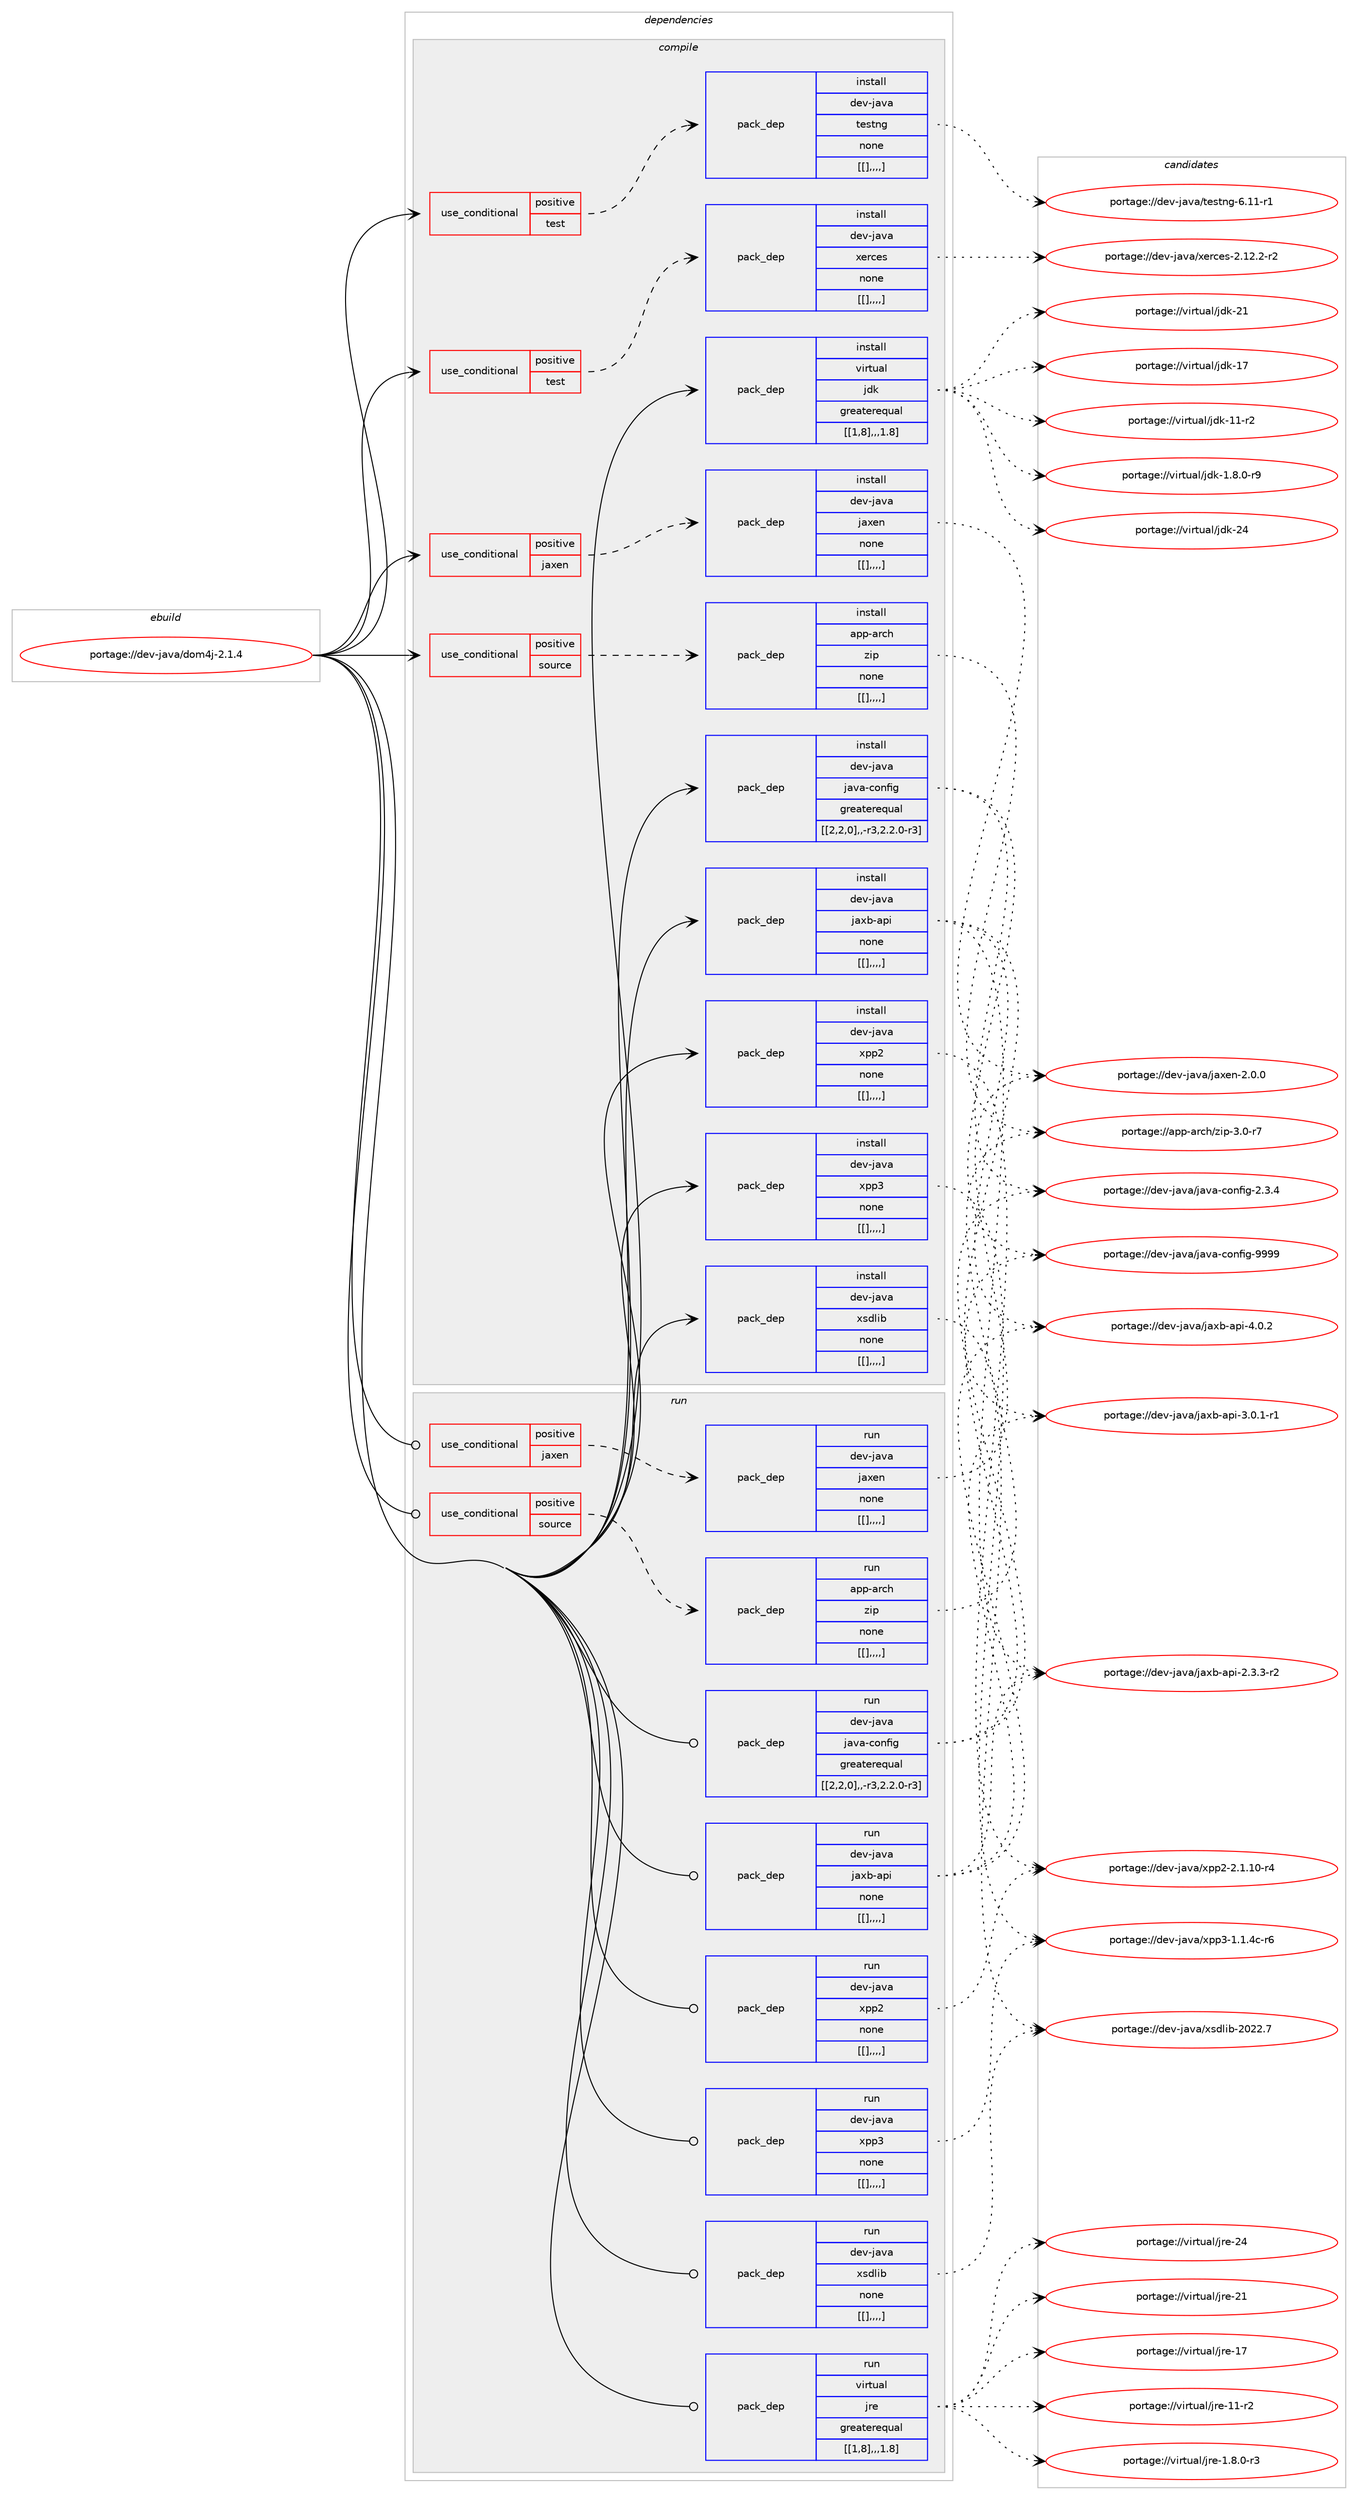 digraph prolog {

# *************
# Graph options
# *************

newrank=true;
concentrate=true;
compound=true;
graph [rankdir=LR,fontname=Helvetica,fontsize=10,ranksep=1.5];#, ranksep=2.5, nodesep=0.2];
edge  [arrowhead=vee];
node  [fontname=Helvetica,fontsize=10];

# **********
# The ebuild
# **********

subgraph cluster_leftcol {
color=gray;
label=<<i>ebuild</i>>;
id [label="portage://dev-java/dom4j-2.1.4", color=red, width=4, href="../dev-java/dom4j-2.1.4.svg"];
}

# ****************
# The dependencies
# ****************

subgraph cluster_midcol {
color=gray;
label=<<i>dependencies</i>>;
subgraph cluster_compile {
fillcolor="#eeeeee";
style=filled;
label=<<i>compile</i>>;
subgraph cond22067 {
dependency94052 [label=<<TABLE BORDER="0" CELLBORDER="1" CELLSPACING="0" CELLPADDING="4"><TR><TD ROWSPAN="3" CELLPADDING="10">use_conditional</TD></TR><TR><TD>positive</TD></TR><TR><TD>jaxen</TD></TR></TABLE>>, shape=none, color=red];
subgraph pack70934 {
dependency94053 [label=<<TABLE BORDER="0" CELLBORDER="1" CELLSPACING="0" CELLPADDING="4" WIDTH="220"><TR><TD ROWSPAN="6" CELLPADDING="30">pack_dep</TD></TR><TR><TD WIDTH="110">install</TD></TR><TR><TD>dev-java</TD></TR><TR><TD>jaxen</TD></TR><TR><TD>none</TD></TR><TR><TD>[[],,,,]</TD></TR></TABLE>>, shape=none, color=blue];
}
dependency94052:e -> dependency94053:w [weight=20,style="dashed",arrowhead="vee"];
}
id:e -> dependency94052:w [weight=20,style="solid",arrowhead="vee"];
subgraph cond22068 {
dependency94054 [label=<<TABLE BORDER="0" CELLBORDER="1" CELLSPACING="0" CELLPADDING="4"><TR><TD ROWSPAN="3" CELLPADDING="10">use_conditional</TD></TR><TR><TD>positive</TD></TR><TR><TD>source</TD></TR></TABLE>>, shape=none, color=red];
subgraph pack70935 {
dependency94055 [label=<<TABLE BORDER="0" CELLBORDER="1" CELLSPACING="0" CELLPADDING="4" WIDTH="220"><TR><TD ROWSPAN="6" CELLPADDING="30">pack_dep</TD></TR><TR><TD WIDTH="110">install</TD></TR><TR><TD>app-arch</TD></TR><TR><TD>zip</TD></TR><TR><TD>none</TD></TR><TR><TD>[[],,,,]</TD></TR></TABLE>>, shape=none, color=blue];
}
dependency94054:e -> dependency94055:w [weight=20,style="dashed",arrowhead="vee"];
}
id:e -> dependency94054:w [weight=20,style="solid",arrowhead="vee"];
subgraph cond22069 {
dependency94056 [label=<<TABLE BORDER="0" CELLBORDER="1" CELLSPACING="0" CELLPADDING="4"><TR><TD ROWSPAN="3" CELLPADDING="10">use_conditional</TD></TR><TR><TD>positive</TD></TR><TR><TD>test</TD></TR></TABLE>>, shape=none, color=red];
subgraph pack70936 {
dependency94057 [label=<<TABLE BORDER="0" CELLBORDER="1" CELLSPACING="0" CELLPADDING="4" WIDTH="220"><TR><TD ROWSPAN="6" CELLPADDING="30">pack_dep</TD></TR><TR><TD WIDTH="110">install</TD></TR><TR><TD>dev-java</TD></TR><TR><TD>testng</TD></TR><TR><TD>none</TD></TR><TR><TD>[[],,,,]</TD></TR></TABLE>>, shape=none, color=blue];
}
dependency94056:e -> dependency94057:w [weight=20,style="dashed",arrowhead="vee"];
}
id:e -> dependency94056:w [weight=20,style="solid",arrowhead="vee"];
subgraph cond22070 {
dependency94058 [label=<<TABLE BORDER="0" CELLBORDER="1" CELLSPACING="0" CELLPADDING="4"><TR><TD ROWSPAN="3" CELLPADDING="10">use_conditional</TD></TR><TR><TD>positive</TD></TR><TR><TD>test</TD></TR></TABLE>>, shape=none, color=red];
subgraph pack70937 {
dependency94059 [label=<<TABLE BORDER="0" CELLBORDER="1" CELLSPACING="0" CELLPADDING="4" WIDTH="220"><TR><TD ROWSPAN="6" CELLPADDING="30">pack_dep</TD></TR><TR><TD WIDTH="110">install</TD></TR><TR><TD>dev-java</TD></TR><TR><TD>xerces</TD></TR><TR><TD>none</TD></TR><TR><TD>[[],,,,]</TD></TR></TABLE>>, shape=none, color=blue];
}
dependency94058:e -> dependency94059:w [weight=20,style="dashed",arrowhead="vee"];
}
id:e -> dependency94058:w [weight=20,style="solid",arrowhead="vee"];
subgraph pack70938 {
dependency94060 [label=<<TABLE BORDER="0" CELLBORDER="1" CELLSPACING="0" CELLPADDING="4" WIDTH="220"><TR><TD ROWSPAN="6" CELLPADDING="30">pack_dep</TD></TR><TR><TD WIDTH="110">install</TD></TR><TR><TD>dev-java</TD></TR><TR><TD>java-config</TD></TR><TR><TD>greaterequal</TD></TR><TR><TD>[[2,2,0],,-r3,2.2.0-r3]</TD></TR></TABLE>>, shape=none, color=blue];
}
id:e -> dependency94060:w [weight=20,style="solid",arrowhead="vee"];
subgraph pack70939 {
dependency94061 [label=<<TABLE BORDER="0" CELLBORDER="1" CELLSPACING="0" CELLPADDING="4" WIDTH="220"><TR><TD ROWSPAN="6" CELLPADDING="30">pack_dep</TD></TR><TR><TD WIDTH="110">install</TD></TR><TR><TD>dev-java</TD></TR><TR><TD>jaxb-api</TD></TR><TR><TD>none</TD></TR><TR><TD>[[],,,,]</TD></TR></TABLE>>, shape=none, color=blue];
}
id:e -> dependency94061:w [weight=20,style="solid",arrowhead="vee"];
subgraph pack70940 {
dependency94062 [label=<<TABLE BORDER="0" CELLBORDER="1" CELLSPACING="0" CELLPADDING="4" WIDTH="220"><TR><TD ROWSPAN="6" CELLPADDING="30">pack_dep</TD></TR><TR><TD WIDTH="110">install</TD></TR><TR><TD>dev-java</TD></TR><TR><TD>xpp2</TD></TR><TR><TD>none</TD></TR><TR><TD>[[],,,,]</TD></TR></TABLE>>, shape=none, color=blue];
}
id:e -> dependency94062:w [weight=20,style="solid",arrowhead="vee"];
subgraph pack70941 {
dependency94063 [label=<<TABLE BORDER="0" CELLBORDER="1" CELLSPACING="0" CELLPADDING="4" WIDTH="220"><TR><TD ROWSPAN="6" CELLPADDING="30">pack_dep</TD></TR><TR><TD WIDTH="110">install</TD></TR><TR><TD>dev-java</TD></TR><TR><TD>xpp3</TD></TR><TR><TD>none</TD></TR><TR><TD>[[],,,,]</TD></TR></TABLE>>, shape=none, color=blue];
}
id:e -> dependency94063:w [weight=20,style="solid",arrowhead="vee"];
subgraph pack70942 {
dependency94064 [label=<<TABLE BORDER="0" CELLBORDER="1" CELLSPACING="0" CELLPADDING="4" WIDTH="220"><TR><TD ROWSPAN="6" CELLPADDING="30">pack_dep</TD></TR><TR><TD WIDTH="110">install</TD></TR><TR><TD>dev-java</TD></TR><TR><TD>xsdlib</TD></TR><TR><TD>none</TD></TR><TR><TD>[[],,,,]</TD></TR></TABLE>>, shape=none, color=blue];
}
id:e -> dependency94064:w [weight=20,style="solid",arrowhead="vee"];
subgraph pack70943 {
dependency94065 [label=<<TABLE BORDER="0" CELLBORDER="1" CELLSPACING="0" CELLPADDING="4" WIDTH="220"><TR><TD ROWSPAN="6" CELLPADDING="30">pack_dep</TD></TR><TR><TD WIDTH="110">install</TD></TR><TR><TD>virtual</TD></TR><TR><TD>jdk</TD></TR><TR><TD>greaterequal</TD></TR><TR><TD>[[1,8],,,1.8]</TD></TR></TABLE>>, shape=none, color=blue];
}
id:e -> dependency94065:w [weight=20,style="solid",arrowhead="vee"];
}
subgraph cluster_compileandrun {
fillcolor="#eeeeee";
style=filled;
label=<<i>compile and run</i>>;
}
subgraph cluster_run {
fillcolor="#eeeeee";
style=filled;
label=<<i>run</i>>;
subgraph cond22071 {
dependency94066 [label=<<TABLE BORDER="0" CELLBORDER="1" CELLSPACING="0" CELLPADDING="4"><TR><TD ROWSPAN="3" CELLPADDING="10">use_conditional</TD></TR><TR><TD>positive</TD></TR><TR><TD>jaxen</TD></TR></TABLE>>, shape=none, color=red];
subgraph pack70944 {
dependency94067 [label=<<TABLE BORDER="0" CELLBORDER="1" CELLSPACING="0" CELLPADDING="4" WIDTH="220"><TR><TD ROWSPAN="6" CELLPADDING="30">pack_dep</TD></TR><TR><TD WIDTH="110">run</TD></TR><TR><TD>dev-java</TD></TR><TR><TD>jaxen</TD></TR><TR><TD>none</TD></TR><TR><TD>[[],,,,]</TD></TR></TABLE>>, shape=none, color=blue];
}
dependency94066:e -> dependency94067:w [weight=20,style="dashed",arrowhead="vee"];
}
id:e -> dependency94066:w [weight=20,style="solid",arrowhead="odot"];
subgraph cond22072 {
dependency94068 [label=<<TABLE BORDER="0" CELLBORDER="1" CELLSPACING="0" CELLPADDING="4"><TR><TD ROWSPAN="3" CELLPADDING="10">use_conditional</TD></TR><TR><TD>positive</TD></TR><TR><TD>source</TD></TR></TABLE>>, shape=none, color=red];
subgraph pack70945 {
dependency94069 [label=<<TABLE BORDER="0" CELLBORDER="1" CELLSPACING="0" CELLPADDING="4" WIDTH="220"><TR><TD ROWSPAN="6" CELLPADDING="30">pack_dep</TD></TR><TR><TD WIDTH="110">run</TD></TR><TR><TD>app-arch</TD></TR><TR><TD>zip</TD></TR><TR><TD>none</TD></TR><TR><TD>[[],,,,]</TD></TR></TABLE>>, shape=none, color=blue];
}
dependency94068:e -> dependency94069:w [weight=20,style="dashed",arrowhead="vee"];
}
id:e -> dependency94068:w [weight=20,style="solid",arrowhead="odot"];
subgraph pack70946 {
dependency94070 [label=<<TABLE BORDER="0" CELLBORDER="1" CELLSPACING="0" CELLPADDING="4" WIDTH="220"><TR><TD ROWSPAN="6" CELLPADDING="30">pack_dep</TD></TR><TR><TD WIDTH="110">run</TD></TR><TR><TD>dev-java</TD></TR><TR><TD>java-config</TD></TR><TR><TD>greaterequal</TD></TR><TR><TD>[[2,2,0],,-r3,2.2.0-r3]</TD></TR></TABLE>>, shape=none, color=blue];
}
id:e -> dependency94070:w [weight=20,style="solid",arrowhead="odot"];
subgraph pack70947 {
dependency94071 [label=<<TABLE BORDER="0" CELLBORDER="1" CELLSPACING="0" CELLPADDING="4" WIDTH="220"><TR><TD ROWSPAN="6" CELLPADDING="30">pack_dep</TD></TR><TR><TD WIDTH="110">run</TD></TR><TR><TD>dev-java</TD></TR><TR><TD>jaxb-api</TD></TR><TR><TD>none</TD></TR><TR><TD>[[],,,,]</TD></TR></TABLE>>, shape=none, color=blue];
}
id:e -> dependency94071:w [weight=20,style="solid",arrowhead="odot"];
subgraph pack70948 {
dependency94072 [label=<<TABLE BORDER="0" CELLBORDER="1" CELLSPACING="0" CELLPADDING="4" WIDTH="220"><TR><TD ROWSPAN="6" CELLPADDING="30">pack_dep</TD></TR><TR><TD WIDTH="110">run</TD></TR><TR><TD>dev-java</TD></TR><TR><TD>xpp2</TD></TR><TR><TD>none</TD></TR><TR><TD>[[],,,,]</TD></TR></TABLE>>, shape=none, color=blue];
}
id:e -> dependency94072:w [weight=20,style="solid",arrowhead="odot"];
subgraph pack70949 {
dependency94073 [label=<<TABLE BORDER="0" CELLBORDER="1" CELLSPACING="0" CELLPADDING="4" WIDTH="220"><TR><TD ROWSPAN="6" CELLPADDING="30">pack_dep</TD></TR><TR><TD WIDTH="110">run</TD></TR><TR><TD>dev-java</TD></TR><TR><TD>xpp3</TD></TR><TR><TD>none</TD></TR><TR><TD>[[],,,,]</TD></TR></TABLE>>, shape=none, color=blue];
}
id:e -> dependency94073:w [weight=20,style="solid",arrowhead="odot"];
subgraph pack70950 {
dependency94074 [label=<<TABLE BORDER="0" CELLBORDER="1" CELLSPACING="0" CELLPADDING="4" WIDTH="220"><TR><TD ROWSPAN="6" CELLPADDING="30">pack_dep</TD></TR><TR><TD WIDTH="110">run</TD></TR><TR><TD>dev-java</TD></TR><TR><TD>xsdlib</TD></TR><TR><TD>none</TD></TR><TR><TD>[[],,,,]</TD></TR></TABLE>>, shape=none, color=blue];
}
id:e -> dependency94074:w [weight=20,style="solid",arrowhead="odot"];
subgraph pack70951 {
dependency94075 [label=<<TABLE BORDER="0" CELLBORDER="1" CELLSPACING="0" CELLPADDING="4" WIDTH="220"><TR><TD ROWSPAN="6" CELLPADDING="30">pack_dep</TD></TR><TR><TD WIDTH="110">run</TD></TR><TR><TD>virtual</TD></TR><TR><TD>jre</TD></TR><TR><TD>greaterequal</TD></TR><TR><TD>[[1,8],,,1.8]</TD></TR></TABLE>>, shape=none, color=blue];
}
id:e -> dependency94075:w [weight=20,style="solid",arrowhead="odot"];
}
}

# **************
# The candidates
# **************

subgraph cluster_choices {
rank=same;
color=gray;
label=<<i>candidates</i>>;

subgraph choice70934 {
color=black;
nodesep=1;
choice1001011184510697118974710697120101110455046484648 [label="portage://dev-java/jaxen-2.0.0", color=red, width=4,href="../dev-java/jaxen-2.0.0.svg"];
dependency94053:e -> choice1001011184510697118974710697120101110455046484648:w [style=dotted,weight="100"];
}
subgraph choice70935 {
color=black;
nodesep=1;
choice9711211245971149910447122105112455146484511455 [label="portage://app-arch/zip-3.0-r7", color=red, width=4,href="../app-arch/zip-3.0-r7.svg"];
dependency94055:e -> choice9711211245971149910447122105112455146484511455:w [style=dotted,weight="100"];
}
subgraph choice70936 {
color=black;
nodesep=1;
choice1001011184510697118974711610111511611010345544649494511449 [label="portage://dev-java/testng-6.11-r1", color=red, width=4,href="../dev-java/testng-6.11-r1.svg"];
dependency94057:e -> choice1001011184510697118974711610111511611010345544649494511449:w [style=dotted,weight="100"];
}
subgraph choice70937 {
color=black;
nodesep=1;
choice1001011184510697118974712010111499101115455046495046504511450 [label="portage://dev-java/xerces-2.12.2-r2", color=red, width=4,href="../dev-java/xerces-2.12.2-r2.svg"];
dependency94059:e -> choice1001011184510697118974712010111499101115455046495046504511450:w [style=dotted,weight="100"];
}
subgraph choice70938 {
color=black;
nodesep=1;
choice10010111845106971189747106971189745991111101021051034557575757 [label="portage://dev-java/java-config-9999", color=red, width=4,href="../dev-java/java-config-9999.svg"];
choice1001011184510697118974710697118974599111110102105103455046514652 [label="portage://dev-java/java-config-2.3.4", color=red, width=4,href="../dev-java/java-config-2.3.4.svg"];
dependency94060:e -> choice10010111845106971189747106971189745991111101021051034557575757:w [style=dotted,weight="100"];
dependency94060:e -> choice1001011184510697118974710697118974599111110102105103455046514652:w [style=dotted,weight="100"];
}
subgraph choice70939 {
color=black;
nodesep=1;
choice1001011184510697118974710697120984597112105455246484650 [label="portage://dev-java/jaxb-api-4.0.2", color=red, width=4,href="../dev-java/jaxb-api-4.0.2.svg"];
choice10010111845106971189747106971209845971121054551464846494511449 [label="portage://dev-java/jaxb-api-3.0.1-r1", color=red, width=4,href="../dev-java/jaxb-api-3.0.1-r1.svg"];
choice10010111845106971189747106971209845971121054550465146514511450 [label="portage://dev-java/jaxb-api-2.3.3-r2", color=red, width=4,href="../dev-java/jaxb-api-2.3.3-r2.svg"];
dependency94061:e -> choice1001011184510697118974710697120984597112105455246484650:w [style=dotted,weight="100"];
dependency94061:e -> choice10010111845106971189747106971209845971121054551464846494511449:w [style=dotted,weight="100"];
dependency94061:e -> choice10010111845106971189747106971209845971121054550465146514511450:w [style=dotted,weight="100"];
}
subgraph choice70940 {
color=black;
nodesep=1;
choice1001011184510697118974712011211250455046494649484511452 [label="portage://dev-java/xpp2-2.1.10-r4", color=red, width=4,href="../dev-java/xpp2-2.1.10-r4.svg"];
dependency94062:e -> choice1001011184510697118974712011211250455046494649484511452:w [style=dotted,weight="100"];
}
subgraph choice70941 {
color=black;
nodesep=1;
choice1001011184510697118974712011211251454946494652994511454 [label="portage://dev-java/xpp3-1.1.4c-r6", color=red, width=4,href="../dev-java/xpp3-1.1.4c-r6.svg"];
dependency94063:e -> choice1001011184510697118974712011211251454946494652994511454:w [style=dotted,weight="100"];
}
subgraph choice70942 {
color=black;
nodesep=1;
choice100101118451069711897471201151001081059845504850504655 [label="portage://dev-java/xsdlib-2022.7", color=red, width=4,href="../dev-java/xsdlib-2022.7.svg"];
dependency94064:e -> choice100101118451069711897471201151001081059845504850504655:w [style=dotted,weight="100"];
}
subgraph choice70943 {
color=black;
nodesep=1;
choice1181051141161179710847106100107455052 [label="portage://virtual/jdk-24", color=red, width=4,href="../virtual/jdk-24.svg"];
choice1181051141161179710847106100107455049 [label="portage://virtual/jdk-21", color=red, width=4,href="../virtual/jdk-21.svg"];
choice1181051141161179710847106100107454955 [label="portage://virtual/jdk-17", color=red, width=4,href="../virtual/jdk-17.svg"];
choice11810511411611797108471061001074549494511450 [label="portage://virtual/jdk-11-r2", color=red, width=4,href="../virtual/jdk-11-r2.svg"];
choice11810511411611797108471061001074549465646484511457 [label="portage://virtual/jdk-1.8.0-r9", color=red, width=4,href="../virtual/jdk-1.8.0-r9.svg"];
dependency94065:e -> choice1181051141161179710847106100107455052:w [style=dotted,weight="100"];
dependency94065:e -> choice1181051141161179710847106100107455049:w [style=dotted,weight="100"];
dependency94065:e -> choice1181051141161179710847106100107454955:w [style=dotted,weight="100"];
dependency94065:e -> choice11810511411611797108471061001074549494511450:w [style=dotted,weight="100"];
dependency94065:e -> choice11810511411611797108471061001074549465646484511457:w [style=dotted,weight="100"];
}
subgraph choice70944 {
color=black;
nodesep=1;
choice1001011184510697118974710697120101110455046484648 [label="portage://dev-java/jaxen-2.0.0", color=red, width=4,href="../dev-java/jaxen-2.0.0.svg"];
dependency94067:e -> choice1001011184510697118974710697120101110455046484648:w [style=dotted,weight="100"];
}
subgraph choice70945 {
color=black;
nodesep=1;
choice9711211245971149910447122105112455146484511455 [label="portage://app-arch/zip-3.0-r7", color=red, width=4,href="../app-arch/zip-3.0-r7.svg"];
dependency94069:e -> choice9711211245971149910447122105112455146484511455:w [style=dotted,weight="100"];
}
subgraph choice70946 {
color=black;
nodesep=1;
choice10010111845106971189747106971189745991111101021051034557575757 [label="portage://dev-java/java-config-9999", color=red, width=4,href="../dev-java/java-config-9999.svg"];
choice1001011184510697118974710697118974599111110102105103455046514652 [label="portage://dev-java/java-config-2.3.4", color=red, width=4,href="../dev-java/java-config-2.3.4.svg"];
dependency94070:e -> choice10010111845106971189747106971189745991111101021051034557575757:w [style=dotted,weight="100"];
dependency94070:e -> choice1001011184510697118974710697118974599111110102105103455046514652:w [style=dotted,weight="100"];
}
subgraph choice70947 {
color=black;
nodesep=1;
choice1001011184510697118974710697120984597112105455246484650 [label="portage://dev-java/jaxb-api-4.0.2", color=red, width=4,href="../dev-java/jaxb-api-4.0.2.svg"];
choice10010111845106971189747106971209845971121054551464846494511449 [label="portage://dev-java/jaxb-api-3.0.1-r1", color=red, width=4,href="../dev-java/jaxb-api-3.0.1-r1.svg"];
choice10010111845106971189747106971209845971121054550465146514511450 [label="portage://dev-java/jaxb-api-2.3.3-r2", color=red, width=4,href="../dev-java/jaxb-api-2.3.3-r2.svg"];
dependency94071:e -> choice1001011184510697118974710697120984597112105455246484650:w [style=dotted,weight="100"];
dependency94071:e -> choice10010111845106971189747106971209845971121054551464846494511449:w [style=dotted,weight="100"];
dependency94071:e -> choice10010111845106971189747106971209845971121054550465146514511450:w [style=dotted,weight="100"];
}
subgraph choice70948 {
color=black;
nodesep=1;
choice1001011184510697118974712011211250455046494649484511452 [label="portage://dev-java/xpp2-2.1.10-r4", color=red, width=4,href="../dev-java/xpp2-2.1.10-r4.svg"];
dependency94072:e -> choice1001011184510697118974712011211250455046494649484511452:w [style=dotted,weight="100"];
}
subgraph choice70949 {
color=black;
nodesep=1;
choice1001011184510697118974712011211251454946494652994511454 [label="portage://dev-java/xpp3-1.1.4c-r6", color=red, width=4,href="../dev-java/xpp3-1.1.4c-r6.svg"];
dependency94073:e -> choice1001011184510697118974712011211251454946494652994511454:w [style=dotted,weight="100"];
}
subgraph choice70950 {
color=black;
nodesep=1;
choice100101118451069711897471201151001081059845504850504655 [label="portage://dev-java/xsdlib-2022.7", color=red, width=4,href="../dev-java/xsdlib-2022.7.svg"];
dependency94074:e -> choice100101118451069711897471201151001081059845504850504655:w [style=dotted,weight="100"];
}
subgraph choice70951 {
color=black;
nodesep=1;
choice1181051141161179710847106114101455052 [label="portage://virtual/jre-24", color=red, width=4,href="../virtual/jre-24.svg"];
choice1181051141161179710847106114101455049 [label="portage://virtual/jre-21", color=red, width=4,href="../virtual/jre-21.svg"];
choice1181051141161179710847106114101454955 [label="portage://virtual/jre-17", color=red, width=4,href="../virtual/jre-17.svg"];
choice11810511411611797108471061141014549494511450 [label="portage://virtual/jre-11-r2", color=red, width=4,href="../virtual/jre-11-r2.svg"];
choice11810511411611797108471061141014549465646484511451 [label="portage://virtual/jre-1.8.0-r3", color=red, width=4,href="../virtual/jre-1.8.0-r3.svg"];
dependency94075:e -> choice1181051141161179710847106114101455052:w [style=dotted,weight="100"];
dependency94075:e -> choice1181051141161179710847106114101455049:w [style=dotted,weight="100"];
dependency94075:e -> choice1181051141161179710847106114101454955:w [style=dotted,weight="100"];
dependency94075:e -> choice11810511411611797108471061141014549494511450:w [style=dotted,weight="100"];
dependency94075:e -> choice11810511411611797108471061141014549465646484511451:w [style=dotted,weight="100"];
}
}

}
